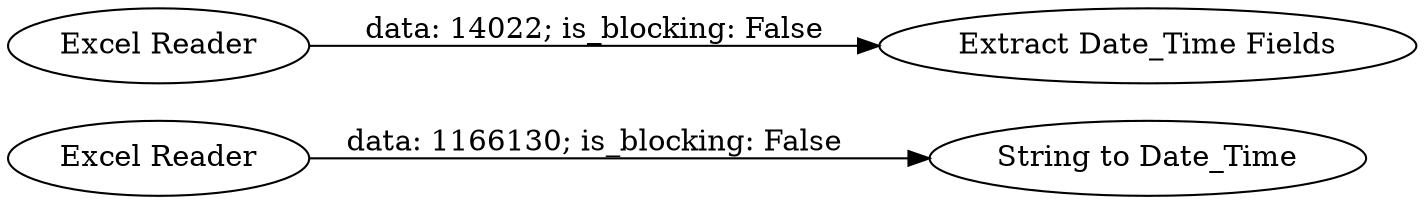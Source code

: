digraph {
	"72094286267923800_24" [label="Excel Reader"]
	"72094286267923800_23" [label="String to Date_Time"]
	"72094286267923800_31" [label="Extract Date_Time Fields"]
	"72094286267923800_2" [label="Excel Reader"]
	"72094286267923800_24" -> "72094286267923800_23" [label="data: 1166130; is_blocking: False"]
	"72094286267923800_2" -> "72094286267923800_31" [label="data: 14022; is_blocking: False"]
	rankdir=LR
}
